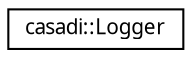 digraph "Graphical Class Hierarchy"
{
  edge [fontname="FreeSans.ttf",fontsize="10",labelfontname="FreeSans.ttf",labelfontsize="10"];
  node [fontname="FreeSans.ttf",fontsize="10",shape=record];
  rankdir="LR";
  Node1 [label="casadi::Logger",height=0.2,width=0.4,color="black", fillcolor="white", style="filled",URL="$d7/dad/classcasadi_1_1Logger.html",tooltip="Keeps track of logging output to screen and/or files. All printout from CasADi routines should go thr..."];
}
